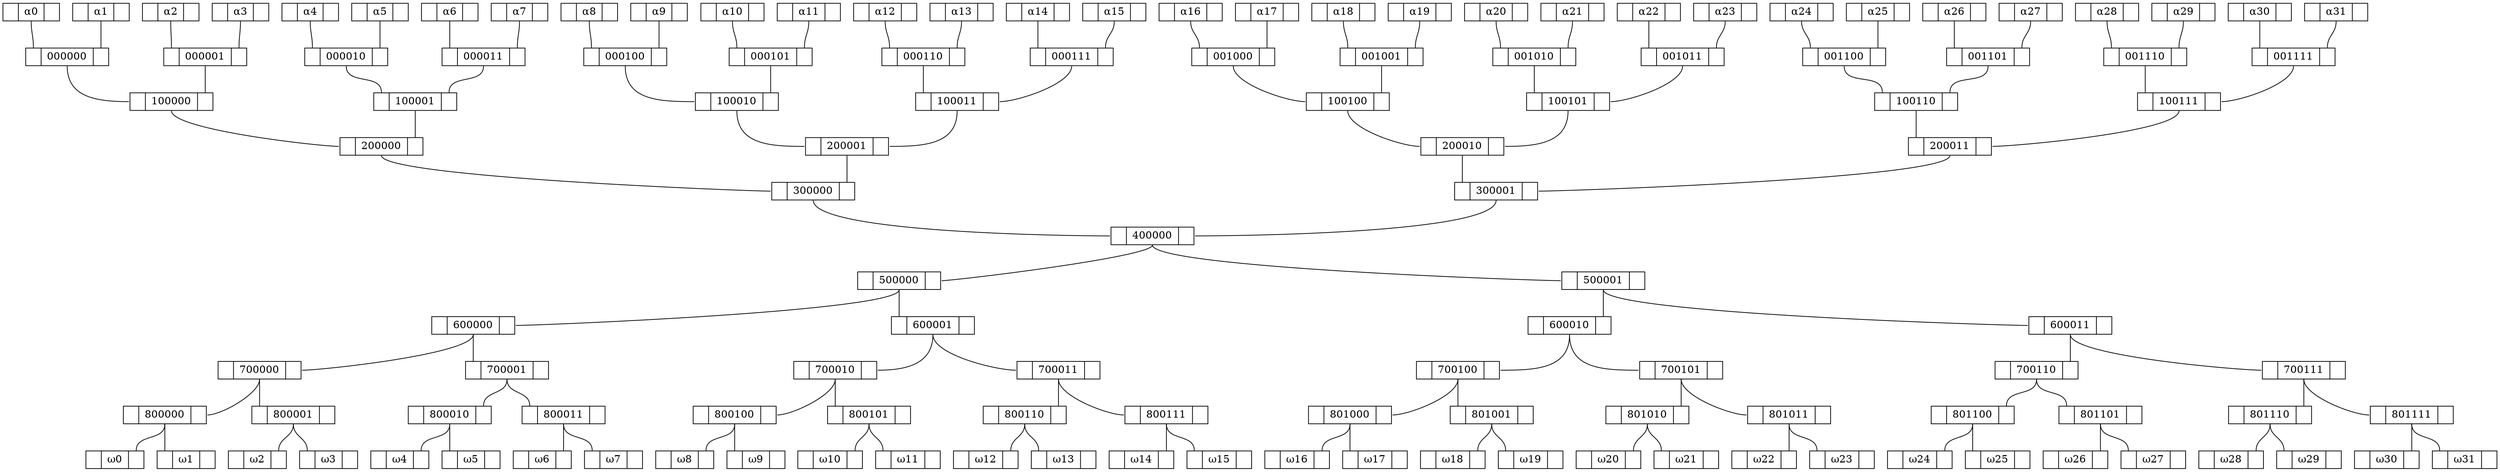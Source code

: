 graph "32 binairy tree general" {
	graph [bb="0,0,3048.5,624"];
	node [height=.1,
		label="\N",
		shape=record
	];
	α00000	 [height=0.33333,
		label="<f0> |<f1> α0|<f2>",
		pos="86.5,612",
		rects="51,600.5,71,623.5 71,600.5,102,623.5 102,600.5,122,623.5",
		width=0.98611];
	000000	 [height=0.33333,
		label="<f0> |<f1> 000000|<f2>",
		pos="136.5,552",
		rects="88,540.5,108,563.5 108,540.5,165,563.5 165,540.5,185,563.5",
		width=1.3472];
	α00000:f1 -- 000000:f0	 [pos="86.5,600 86.5,583.27 97.5,580.73 97.5,564"];
	100000	 [height=0.33333,
		label="<f0> |<f1> 100000|<f2>",
		pos="270.5,492",
		rects="222,480.5,242,503.5 242,480.5,299,503.5 299,480.5,319,503.5",
		width=1.3472];
	000000:f1 -- 100000:f0	 [pos="136.5,540 136.5,497 177.5,492 220.5,492"];
	α00001	 [height=0.33333,
		label="<f0> |<f1> α1|<f2>",
		pos="175.5,612",
		rects="140,600.5,160,623.5 160,600.5,191,623.5 191,600.5,211,623.5",
		width=0.98611];
	α00001:f1 -- 000000:f2	 [pos="175.5,600 175.5,584 175.5,580 175.5,564"];
	α00010	 [height=0.33333,
		label="<f0> |<f1> α2|<f2>",
		pos="264.5,612",
		rects="229,600.5,249,623.5 249,600.5,280,623.5 280,600.5,300,623.5",
		width=0.98611];
	000001	 [height=0.33333,
		label="<f0> |<f1> 000001|<f2>",
		pos="309.5,552",
		rects="261,540.5,281,563.5 281,540.5,338,563.5 338,540.5,358,563.5",
		width=1.3472];
	α00010:f1 -- 000001:f0	 [pos="264.5,600 264.5,583.78 270.5,580.22 270.5,564"];
	000001:f1 -- 100000:f2	 [pos="309.5,540 309.5,524 309.5,520 309.5,504"];
	α00011	 [height=0.33333,
		label="<f0> |<f1> α3|<f2>",
		pos="353.5,612",
		rects="318,600.5,338,623.5 338,600.5,369,623.5 369,600.5,389,623.5",
		width=0.98611];
	α00011:f1 -- 000001:f2	 [pos="353.5,600 353.5,583.85 348.5,580.15 348.5,564"];
	α00100	 [height=0.33333,
		label="<f0> |<f1> α4|<f2>",
		pos="442.5,612",
		rects="407,600.5,427,623.5 427,600.5,458,623.5 458,600.5,478,623.5",
		width=0.98611];
	000010	 [height=0.33333,
		label="<f0> |<f1> 000010|<f2>",
		pos="492.5,552",
		rects="444,540.5,464,563.5 464,540.5,521,563.5 521,540.5,541,563.5",
		width=1.3472];
	α00100:f1 -- 000010:f0	 [pos="442.5,600 442.5,583.27 453.5,580.73 453.5,564"];
	100001	 [height=0.33333,
		label="<f0> |<f1> 100001|<f2>",
		pos="576.5,492",
		rects="528,480.5,548,503.5 548,480.5,605,503.5 605,480.5,625,503.5",
		width=1.3472];
	000010:f1 -- 100001:f0	 [pos="492.5,540 492.5,514.39 537.5,529.61 537.5,504"];
	α00101	 [height=0.33333,
		label="<f0> |<f1> α5|<f2>",
		pos="531.5,612",
		rects="496,600.5,516,623.5 516,600.5,547,623.5 547,600.5,567,623.5",
		width=0.98611];
	α00101:f1 -- 000010:f2	 [pos="531.5,600 531.5,584 531.5,580 531.5,564"];
	α00110	 [height=0.33333,
		label="<f0> |<f1> α6|<f2>",
		pos="620.5,612",
		rects="585,600.5,605,623.5 605,600.5,636,623.5 636,600.5,656,623.5",
		width=0.98611];
	000011	 [height=0.33333,
		label="<f0> |<f1> 000011|<f2>",
		pos="659.5,552",
		rects="611,540.5,631,563.5 631,540.5,688,563.5 688,540.5,708,563.5",
		width=1.3472];
	α00110:f1 -- 000011:f0	 [pos="620.5,600 620.5,584 620.5,580 620.5,564"];
	000011:f1 -- 100001:f2	 [pos="659.5,540 659.5,514.73 615.5,529.27 615.5,504"];
	α00111	 [height=0.33333,
		label="<f0> |<f1> α7|<f2>",
		pos="709.5,612",
		rects="674,600.5,694,623.5 694,600.5,725,623.5 725,600.5,745,623.5",
		width=0.98611];
	α00111:f1 -- 000011:f2	 [pos="709.5,600 709.5,583.27 698.5,580.73 698.5,564"];
	α01000	 [height=0.33333,
		label="<f0> |<f1> α8|<f2>",
		pos="798.5,612",
		rects="763,600.5,783,623.5 783,600.5,814,623.5 814,600.5,834,623.5",
		width=0.98611];
	000100	 [height=0.33333,
		label="<f0> |<f1> 000100|<f2>",
		pos="848.5,552",
		rects="800,540.5,820,563.5 820,540.5,877,563.5 877,540.5,897,563.5",
		width=1.3472];
	α01000:f1 -- 000100:f0	 [pos="798.5,600 798.5,583.27 809.5,580.73 809.5,564"];
	100010	 [height=0.33333,
		label="<f0> |<f1> 100010|<f2>",
		pos="989.5,492",
		rects="941,480.5,961,503.5 961,480.5,1018,503.5 1018,480.5,1038,503.5",
		width=1.3472];
	000100:f1 -- 100010:f0	 [pos="848.5,540 848.5,494.27 893.77,492 939.5,492"];
	α01001	 [height=0.33333,
		label="<f0> |<f1> α9|<f2>",
		pos="887.5,612",
		rects="852,600.5,872,623.5 872,600.5,903,623.5 903,600.5,923,623.5",
		width=0.98611];
	α01001:f1 -- 000100:f2	 [pos="887.5,600 887.5,584 887.5,580 887.5,564"];
	α01010	 [height=0.33333,
		label="<f0> |<f1> α10|<f2>",
		pos="980.5,612",
		rects="941.5,600.5,961.5,623.5 961.5,600.5,999.5,623.5 999.5,600.5,1019.5,623.5",
		width=1.0833];
	000101	 [height=0.33333,
		label="<f0> |<f1> 000101|<f2>",
		pos="1028.5,552",
		rects="980,540.5,1000,563.5 1000,540.5,1057,563.5 1057,540.5,1077,563.5",
		width=1.3472];
	α01010:f1 -- 000101:f0	 [pos="980.5,600 980.5,583.51 989.5,580.49 989.5,564"];
	000101:f1 -- 100010:f2	 [pos="1028.5,540 1028.5,524 1028.5,520 1028.5,504"];
	α01011	 [height=0.33333,
		label="<f0> |<f1> α11|<f2>",
		pos="1076.5,612",
		rects="1037.5,600.5,1057.5,623.5 1057.5,600.5,1095.5,623.5 1095.5,600.5,1115.5,623.5",
		width=1.0833];
	α01011:f1 -- 000101:f2	 [pos="1076.5,600 1076.5,583.51 1067.5,580.49 1067.5,564"];
	α01100	 [height=0.33333,
		label="<f0> |<f1> α12|<f2>",
		pos="1172.5,612",
		rects="1133.5,600.5,1153.5,623.5 1153.5,600.5,1191.5,623.5 1191.5,600.5,1211.5,623.5",
		width=1.0833];
	000110	 [height=0.33333,
		label="<f0> |<f1> 000110|<f2>",
		pos="1220.5,552",
		rects="1172,540.5,1192,563.5 1192,540.5,1249,563.5 1249,540.5,1269,563.5",
		width=1.3472];
	α01100:f1 -- 000110:f0	 [pos="1172.5,600 1172.5,583.51 1181.5,580.49 1181.5,564"];
	100011	 [height=0.33333,
		label="<f0> |<f1> 100011|<f2>",
		pos="1259.5,492",
		rects="1211,480.5,1231,503.5 1231,480.5,1288,503.5 1288,480.5,1308,503.5",
		width=1.3472];
	000110:f1 -- 100011:f0	 [pos="1220.5,540 1220.5,524 1220.5,520 1220.5,504"];
	α01101	 [height=0.33333,
		label="<f0> |<f1> α13|<f2>",
		pos="1268.5,612",
		rects="1229.5,600.5,1249.5,623.5 1249.5,600.5,1287.5,623.5 1287.5,600.5,1307.5,623.5",
		width=1.0833];
	α01101:f1 -- 000110:f2	 [pos="1268.5,600 1268.5,583.51 1259.5,580.49 1259.5,564"];
	α01110	 [height=0.33333,
		label="<f0> |<f1> α14|<f2>",
		pos="1364.5,612",
		rects="1325.5,600.5,1345.5,623.5 1345.5,600.5,1383.5,623.5 1383.5,600.5,1403.5,623.5",
		width=1.0833];
	000111	 [height=0.33333,
		label="<f0> |<f1> 000111|<f2>",
		pos="1403.5,552",
		rects="1355,540.5,1375,563.5 1375,540.5,1432,563.5 1432,540.5,1452,563.5",
		width=1.3472];
	α01110:f1 -- 000111:f0	 [pos="1364.5,600 1364.5,584 1364.5,580 1364.5,564"];
	000111:f1 -- 100011:f2	 [pos="1403.5,540 1403.5,493.09 1356.4,492 1309.5,492"];
	α01111	 [height=0.33333,
		label="<f0> |<f1> α15|<f2>",
		pos="1460.5,612",
		rects="1421.5,600.5,1441.5,623.5 1441.5,600.5,1479.5,623.5 1479.5,600.5,1499.5,623.5",
		width=1.0833];
	α01111:f1 -- 000111:f2	 [pos="1460.5,600 1460.5,582.11 1442.5,581.89 1442.5,564"];
	α10000	 [height=0.33333,
		label="<f0> |<f1> α16|<f2>",
		pos="1556.5,612",
		rects="1517.5,600.5,1537.5,623.5 1537.5,600.5,1575.5,623.5 1575.5,600.5,1595.5,623.5",
		width=1.0833];
	001000	 [height=0.33333,
		label="<f0> |<f1> 001000|<f2>",
		pos="1613.5,552",
		rects="1565,540.5,1585,563.5 1585,540.5,1642,563.5 1642,540.5,1662,563.5",
		width=1.3472];
	α10000:f1 -- 001000:f0	 [pos="1556.5,600 1556.5,582.11 1574.5,581.89 1574.5,564"];
	100100	 [height=0.33333,
		label="<f0> |<f1> 100100|<f2>",
		pos="1757.5,492",
		rects="1709,480.5,1729,503.5 1729,480.5,1786,503.5 1786,480.5,1806,503.5",
		width=1.3472];
	001000:f1 -- 100100:f0	 [pos="1613.5,540 1613.5,493.09 1660.6,492 1707.5,492"];
	α10001	 [height=0.33333,
		label="<f0> |<f1> α17|<f2>",
		pos="1652.5,612",
		rects="1613.5,600.5,1633.5,623.5 1633.5,600.5,1671.5,623.5 1671.5,600.5,1691.5,623.5",
		width=1.0833];
	α10001:f1 -- 001000:f2	 [pos="1652.5,600 1652.5,584 1652.5,580 1652.5,564"];
	α10010	 [height=0.33333,
		label="<f0> |<f1> α18|<f2>",
		pos="1748.5,612",
		rects="1709.5,600.5,1729.5,623.5 1729.5,600.5,1767.5,623.5 1767.5,600.5,1787.5,623.5",
		width=1.0833];
	001001	 [height=0.33333,
		label="<f0> |<f1> 001001|<f2>",
		pos="1796.5,552",
		rects="1748,540.5,1768,563.5 1768,540.5,1825,563.5 1825,540.5,1845,563.5",
		width=1.3472];
	α10010:f1 -- 001001:f0	 [pos="1748.5,600 1748.5,583.51 1757.5,580.49 1757.5,564"];
	001001:f1 -- 100100:f2	 [pos="1796.5,540 1796.5,524 1796.5,520 1796.5,504"];
	α10011	 [height=0.33333,
		label="<f0> |<f1> α19|<f2>",
		pos="1844.5,612",
		rects="1805.5,600.5,1825.5,623.5 1825.5,600.5,1863.5,623.5 1863.5,600.5,1883.5,623.5",
		width=1.0833];
	α10011:f1 -- 001001:f2	 [pos="1844.5,600 1844.5,583.51 1835.5,580.49 1835.5,564"];
	α10100	 [height=0.33333,
		label="<f0> |<f1> α20|<f2>",
		pos="1940.5,612",
		rects="1901.5,600.5,1921.5,623.5 1921.5,600.5,1959.5,623.5 1959.5,600.5,1979.5,623.5",
		width=1.0833];
	001010	 [height=0.33333,
		label="<f0> |<f1> 001010|<f2>",
		pos="1988.5,552",
		rects="1940,540.5,1960,563.5 1960,540.5,2017,563.5 2017,540.5,2037,563.5",
		width=1.3472];
	α10100:f1 -- 001010:f0	 [pos="1940.5,600 1940.5,583.51 1949.5,580.49 1949.5,564"];
	100101	 [height=0.33333,
		label="<f0> |<f1> 100101|<f2>",
		pos="2027.5,492",
		rects="1979,480.5,1999,503.5 1999,480.5,2056,503.5 2056,480.5,2076,503.5",
		width=1.3472];
	001010:f1 -- 100101:f0	 [pos="1988.5,540 1988.5,524 1988.5,520 1988.5,504"];
	α10101	 [height=0.33333,
		label="<f0> |<f1> α21|<f2>",
		pos="2036.5,612",
		rects="1997.5,600.5,2017.5,623.5 2017.5,600.5,2055.5,623.5 2055.5,600.5,2075.5,623.5",
		width=1.0833];
	α10101:f1 -- 001010:f2	 [pos="2036.5,600 2036.5,583.51 2027.5,580.49 2027.5,564"];
	α10110	 [height=0.33333,
		label="<f0> |<f1> α22|<f2>",
		pos="2132.5,612",
		rects="2093.5,600.5,2113.5,623.5 2113.5,600.5,2151.5,623.5 2151.5,600.5,2171.5,623.5",
		width=1.0833];
	001011	 [height=0.33333,
		label="<f0> |<f1> 001011|<f2>",
		pos="2171.5,552",
		rects="2123,540.5,2143,563.5 2143,540.5,2200,563.5 2200,540.5,2220,563.5",
		width=1.3472];
	α10110:f1 -- 001011:f0	 [pos="2132.5,600 2132.5,584 2132.5,580 2132.5,564"];
	001011:f1 -- 100101:f2	 [pos="2171.5,540 2171.5,493.09 2124.4,492 2077.5,492"];
	α10111	 [height=0.33333,
		label="<f0> |<f1> α23|<f2>",
		pos="2228.5,612",
		rects="2189.5,600.5,2209.5,623.5 2209.5,600.5,2247.5,623.5 2247.5,600.5,2267.5,623.5",
		width=1.0833];
	α10111:f1 -- 001011:f2	 [pos="2228.5,600 2228.5,582.11 2210.5,581.89 2210.5,564"];
	α11000	 [height=0.33333,
		label="<f0> |<f1> α24|<f2>",
		pos="2324.5,612",
		rects="2285.5,600.5,2305.5,623.5 2305.5,600.5,2343.5,623.5 2343.5,600.5,2363.5,623.5",
		width=1.0833];
	001100	 [height=0.33333,
		label="<f0> |<f1> 001100|<f2>",
		pos="2381.5,552",
		rects="2333,540.5,2353,563.5 2353,540.5,2410,563.5 2410,540.5,2430,563.5",
		width=1.3472];
	α11000:f1 -- 001100:f0	 [pos="2324.5,600 2324.5,582.11 2342.5,581.89 2342.5,564"];
	100110	 [height=0.33333,
		label="<f0> |<f1> 100110|<f2>",
		pos="2468.5,492",
		rects="2420,480.5,2440,503.5 2440,480.5,2497,503.5 2497,480.5,2517,503.5",
		width=1.3472];
	001100:f1 -- 100110:f0	 [pos="2381.5,540 2381.5,513.33 2429.5,530.67 2429.5,504"];
	α11001	 [height=0.33333,
		label="<f0> |<f1> α25|<f2>",
		pos="2420.5,612",
		rects="2381.5,600.5,2401.5,623.5 2401.5,600.5,2439.5,623.5 2439.5,600.5,2459.5,623.5",
		width=1.0833];
	α11001:f1 -- 001100:f2	 [pos="2420.5,600 2420.5,584 2420.5,580 2420.5,564"];
	α11010	 [height=0.33333,
		label="<f0> |<f1> α26|<f2>",
		pos="2516.5,612",
		rects="2477.5,600.5,2497.5,623.5 2497.5,600.5,2535.5,623.5 2535.5,600.5,2555.5,623.5",
		width=1.0833];
	001101	 [height=0.33333,
		label="<f0> |<f1> 001101|<f2>",
		pos="2555.5,552",
		rects="2507,540.5,2527,563.5 2527,540.5,2584,563.5 2584,540.5,2604,563.5",
		width=1.3472];
	α11010:f1 -- 001101:f0	 [pos="2516.5,600 2516.5,584 2516.5,580 2516.5,564"];
	001101:f1 -- 100110:f2	 [pos="2555.5,540 2555.5,513.33 2507.5,530.67 2507.5,504"];
	α11011	 [height=0.33333,
		label="<f0> |<f1> α27|<f2>",
		pos="2612.5,612",
		rects="2573.5,600.5,2593.5,623.5 2593.5,600.5,2631.5,623.5 2631.5,600.5,2651.5,623.5",
		width=1.0833];
	α11011:f1 -- 001101:f2	 [pos="2612.5,600 2612.5,582.11 2594.5,581.89 2594.5,564"];
	α11100	 [height=0.33333,
		label="<f0> |<f1> α28|<f2>",
		pos="2708.5,612",
		rects="2669.5,600.5,2689.5,623.5 2689.5,600.5,2727.5,623.5 2727.5,600.5,2747.5,623.5",
		width=1.0833];
	001110	 [height=0.33333,
		label="<f0> |<f1> 001110|<f2>",
		pos="2756.5,552",
		rects="2708,540.5,2728,563.5 2728,540.5,2785,563.5 2785,540.5,2805,563.5",
		width=1.3472];
	α11100:f1 -- 001110:f0	 [pos="2708.5,600 2708.5,583.51 2717.5,580.49 2717.5,564"];
	100111	 [height=0.33333,
		label="<f0> |<f1> 100111|<f2>",
		pos="2795.5,492",
		rects="2747,480.5,2767,503.5 2767,480.5,2824,503.5 2824,480.5,2844,503.5",
		width=1.3472];
	001110:f1 -- 100111:f0	 [pos="2756.5,540 2756.5,524 2756.5,520 2756.5,504"];
	α11101	 [height=0.33333,
		label="<f0> |<f1> α29|<f2>",
		pos="2804.5,612",
		rects="2765.5,600.5,2785.5,623.5 2785.5,600.5,2823.5,623.5 2823.5,600.5,2843.5,623.5",
		width=1.0833];
	α11101:f1 -- 001110:f2	 [pos="2804.5,600 2804.5,583.51 2795.5,580.49 2795.5,564"];
	α11110	 [height=0.33333,
		label="<f0> |<f1> α30|<f2>",
		pos="2900.5,612",
		rects="2861.5,600.5,2881.5,623.5 2881.5,600.5,2919.5,623.5 2919.5,600.5,2939.5,623.5",
		width=1.0833];
	001111	 [height=0.33333,
		label="<f0> |<f1> 001111|<f2>",
		pos="2939.5,552",
		rects="2891,540.5,2911,563.5 2911,540.5,2968,563.5 2968,540.5,2988,563.5",
		width=1.3472];
	α11110:f1 -- 001111:f0	 [pos="2900.5,600 2900.5,584 2900.5,580 2900.5,564"];
	001111:f1 -- 100111:f2	 [pos="2939.5,540 2939.5,493.09 2892.4,492 2845.5,492"];
	α11111	 [height=0.33333,
		label="<f0> |<f1> α31|<f2>",
		pos="2996.5,612",
		rects="2957.5,600.5,2977.5,623.5 2977.5,600.5,3015.5,623.5 3015.5,600.5,3035.5,623.5",
		width=1.0833];
	α11111:f1 -- 001111:f2	 [pos="2996.5,600 2996.5,582.11 2978.5,581.89 2978.5,564"];
	ω00000	 [height=0.33333,
		label="<f0> |<f1> ω0|<f2>",
		pos="36.5,12",
		rects="0,0.5,20,23.5 20,0.5,53,23.5 53,0.5,73,23.5",
		width=1.0139];
	ω00001	 [height=0.33333,
		label="<f0> |<f1> ω1|<f2>",
		pos="127.5,12",
		rects="91,0.5,111,23.5 111,0.5,144,23.5 144,0.5,164,23.5",
		width=1.0139];
	ω00010	 [height=0.33333,
		label="<f0> |<f1> ω2|<f2>",
		pos="218.5,12",
		rects="182,0.5,202,23.5 202,0.5,235,23.5 235,0.5,255,23.5",
		width=1.0139];
	ω00011	 [height=0.33333,
		label="<f0> |<f1> ω3|<f2>",
		pos="309.5,12",
		rects="273,0.5,293,23.5 293,0.5,326,23.5 326,0.5,346,23.5",
		width=1.0139];
	ω00100	 [height=0.33333,
		label="<f0> |<f1> ω4|<f2>",
		pos="400.5,12",
		rects="364,0.5,384,23.5 384,0.5,417,23.5 417,0.5,437,23.5",
		width=1.0139];
	ω00101	 [height=0.33333,
		label="<f0> |<f1> ω5|<f2>",
		pos="491.5,12",
		rects="455,0.5,475,23.5 475,0.5,508,23.5 508,0.5,528,23.5",
		width=1.0139];
	ω00110	 [height=0.33333,
		label="<f0> |<f1> ω6|<f2>",
		pos="582.5,12",
		rects="546,0.5,566,23.5 566,0.5,599,23.5 599,0.5,619,23.5",
		width=1.0139];
	ω00111	 [height=0.33333,
		label="<f0> |<f1> ω7|<f2>",
		pos="673.5,12",
		rects="637,0.5,657,23.5 657,0.5,690,23.5 690,0.5,710,23.5",
		width=1.0139];
	ω01000	 [height=0.33333,
		label="<f0> |<f1> ω8|<f2>",
		pos="764.5,12",
		rects="728,0.5,748,23.5 748,0.5,781,23.5 781,0.5,801,23.5",
		width=1.0139];
	ω01001	 [height=0.33333,
		label="<f0> |<f1> ω9|<f2>",
		pos="855.5,12",
		rects="819,0.5,839,23.5 839,0.5,872,23.5 872,0.5,892,23.5",
		width=1.0139];
	ω01010	 [height=0.33333,
		label="<f0> |<f1> ω10|<f2>",
		pos="950.5,12",
		rects="910.5,0.5,930.5,23.5 930.5,0.5,970.5,23.5 970.5,0.5,990.5,23.5",
		width=1.1111];
	ω01011	 [height=0.33333,
		label="<f0> |<f1> ω11|<f2>",
		pos="1048.5,12",
		rects="1008.5,0.5,1028.5,23.5 1028.5,0.5,1068.5,23.5 1068.5,0.5,1088.5,23.5",
		width=1.1111];
	ω01100	 [height=0.33333,
		label="<f0> |<f1> ω12|<f2>",
		pos="1146.5,12",
		rects="1106.5,0.5,1126.5,23.5 1126.5,0.5,1166.5,23.5 1166.5,0.5,1186.5,23.5",
		width=1.1111];
	ω01101	 [height=0.33333,
		label="<f0> |<f1> ω13|<f2>",
		pos="1244.5,12",
		rects="1204.5,0.5,1224.5,23.5 1224.5,0.5,1264.5,23.5 1264.5,0.5,1284.5,23.5",
		width=1.1111];
	ω01110	 [height=0.33333,
		label="<f0> |<f1> ω14|<f2>",
		pos="1342.5,12",
		rects="1302.5,0.5,1322.5,23.5 1322.5,0.5,1362.5,23.5 1362.5,0.5,1382.5,23.5",
		width=1.1111];
	ω01111	 [height=0.33333,
		label="<f0> |<f1> ω15|<f2>",
		pos="1440.5,12",
		rects="1400.5,0.5,1420.5,23.5 1420.5,0.5,1460.5,23.5 1460.5,0.5,1480.5,23.5",
		width=1.1111];
	ω10000	 [height=0.33333,
		label="<f0> |<f1> ω16|<f2>",
		pos="1538.5,12",
		rects="1498.5,0.5,1518.5,23.5 1518.5,0.5,1558.5,23.5 1558.5,0.5,1578.5,23.5",
		width=1.1111];
	ω10001	 [height=0.33333,
		label="<f0> |<f1> ω17|<f2>",
		pos="1636.5,12",
		rects="1596.5,0.5,1616.5,23.5 1616.5,0.5,1656.5,23.5 1656.5,0.5,1676.5,23.5",
		width=1.1111];
	ω10010	 [height=0.33333,
		label="<f0> |<f1> ω18|<f2>",
		pos="1734.5,12",
		rects="1694.5,0.5,1714.5,23.5 1714.5,0.5,1754.5,23.5 1754.5,0.5,1774.5,23.5",
		width=1.1111];
	ω10011	 [height=0.33333,
		label="<f0> |<f1> ω19|<f2>",
		pos="1832.5,12",
		rects="1792.5,0.5,1812.5,23.5 1812.5,0.5,1852.5,23.5 1852.5,0.5,1872.5,23.5",
		width=1.1111];
	ω10100	 [height=0.33333,
		label="<f0> |<f1> ω20|<f2>",
		pos="1930.5,12",
		rects="1890.5,0.5,1910.5,23.5 1910.5,0.5,1950.5,23.5 1950.5,0.5,1970.5,23.5",
		width=1.1111];
	ω10101	 [height=0.33333,
		label="<f0> |<f1> ω21|<f2>",
		pos="2028.5,12",
		rects="1988.5,0.5,2008.5,23.5 2008.5,0.5,2048.5,23.5 2048.5,0.5,2068.5,23.5",
		width=1.1111];
	ω10110	 [height=0.33333,
		label="<f0> |<f1> ω22|<f2>",
		pos="2126.5,12",
		rects="2086.5,0.5,2106.5,23.5 2106.5,0.5,2146.5,23.5 2146.5,0.5,2166.5,23.5",
		width=1.1111];
	ω10111	 [height=0.33333,
		label="<f0> |<f1> ω23|<f2>",
		pos="2224.5,12",
		rects="2184.5,0.5,2204.5,23.5 2204.5,0.5,2244.5,23.5 2244.5,0.5,2264.5,23.5",
		width=1.1111];
	ω11000	 [height=0.33333,
		label="<f0> |<f1> ω24|<f2>",
		pos="2322.5,12",
		rects="2282.5,0.5,2302.5,23.5 2302.5,0.5,2342.5,23.5 2342.5,0.5,2362.5,23.5",
		width=1.1111];
	ω11001	 [height=0.33333,
		label="<f0> |<f1> ω25|<f2>",
		pos="2420.5,12",
		rects="2380.5,0.5,2400.5,23.5 2400.5,0.5,2440.5,23.5 2440.5,0.5,2460.5,23.5",
		width=1.1111];
	ω11010	 [height=0.33333,
		label="<f0> |<f1> ω26|<f2>",
		pos="2518.5,12",
		rects="2478.5,0.5,2498.5,23.5 2498.5,0.5,2538.5,23.5 2538.5,0.5,2558.5,23.5",
		width=1.1111];
	ω11011	 [height=0.33333,
		label="<f0> |<f1> ω27|<f2>",
		pos="2616.5,12",
		rects="2576.5,0.5,2596.5,23.5 2596.5,0.5,2636.5,23.5 2636.5,0.5,2656.5,23.5",
		width=1.1111];
	ω11100	 [height=0.33333,
		label="<f0> |<f1> ω28|<f2>",
		pos="2714.5,12",
		rects="2674.5,0.5,2694.5,23.5 2694.5,0.5,2734.5,23.5 2734.5,0.5,2754.5,23.5",
		width=1.1111];
	ω11101	 [height=0.33333,
		label="<f0> |<f1> ω29|<f2>",
		pos="2812.5,12",
		rects="2772.5,0.5,2792.5,23.5 2792.5,0.5,2832.5,23.5 2832.5,0.5,2852.5,23.5",
		width=1.1111];
	ω11110	 [height=0.33333,
		label="<f0> |<f1> ω30|<f2>",
		pos="2910.5,12",
		rects="2870.5,0.5,2890.5,23.5 2890.5,0.5,2930.5,23.5 2930.5,0.5,2950.5,23.5",
		width=1.1111];
	ω11111	 [height=0.33333,
		label="<f0> |<f1> ω31|<f2>",
		pos="3008.5,12",
		rects="2968.5,0.5,2988.5,23.5 2988.5,0.5,3028.5,23.5 3028.5,0.5,3048.5,23.5",
		width=1.1111];
	200000	 [height=0.33333,
		label="<f0> |<f1> 200000|<f2>",
		pos="537.5,432",
		rects="489,420.5,509,443.5 509,420.5,566,443.5 566,420.5,586,443.5",
		width=1.3472];
	100000:f1 -- 200000:f0	 [pos="270.5,480 270.5,455.31 462.81,432 487.5,432"];
	100001:f1 -- 200000:f2	 [pos="576.5,480 576.5,464 576.5,460 576.5,444"];
	200001	 [height=0.33333,
		label="<f0> |<f1> 200001|<f2>",
		pos="1124.5,432",
		rects="1076,420.5,1096,443.5 1096,420.5,1153,443.5 1153,420.5,1173,443.5",
		width=1.3472];
	100010:f1 -- 200001:f0	 [pos="989.5,480 989.5,436.61 1031.1,432 1074.5,432"];
	100011:f1 -- 200001:f2	 [pos="1259.5,480 1259.5,436.61 1217.9,432 1174.5,432"];
	200010	 [height=0.33333,
		label="<f0> |<f1> 200010|<f2>",
		pos="1892.5,432",
		rects="1844,420.5,1864,443.5 1864,420.5,1921,443.5 1921,420.5,1941,443.5",
		width=1.3472];
	100100:f1 -- 200010:f0	 [pos="1757.5,480 1757.5,436.61 1799.1,432 1842.5,432"];
	100101:f1 -- 200010:f2	 [pos="2027.5,480 2027.5,436.61 1985.9,432 1942.5,432"];
	200011	 [height=0.33333,
		label="<f0> |<f1> 200011|<f2>",
		pos="2507.5,432",
		rects="2459,420.5,2479,443.5 2479,420.5,2536,443.5 2536,420.5,2556,443.5",
		width=1.3472];
	100110:f1 -- 200011:f0	 [pos="2468.5,480 2468.5,464 2468.5,460 2468.5,444"];
	100111:f1 -- 200011:f2	 [pos="2795.5,480 2795.5,453.02 2584.5,432 2557.5,432"];
	800000	 [height=0.33333,
		label="<f0> |<f1> 800000|<f2>",
		pos="100.5,72",
		rects="52,60.5,72,83.5 72,60.5,129,83.5 129,60.5,149,83.5",
		width=1.3472];
	800000:f1 -- ω00000:f2	 [pos="100.5,60 100.5,37.056 63.5,46.944 63.5,24"];
	800000:f1 -- ω00001:f0	 [pos="100.5,60 100.5,44 100.5,40 100.5,24"];
	800001	 [height=0.33333,
		label="<f0> |<f1> 800001|<f2>",
		pos="264.5,72",
		rects="216,60.5,236,83.5 236,60.5,293,83.5 293,60.5,313,83.5",
		width=1.3472];
	800001:f1 -- ω00010:f2	 [pos="264.5,60 264.5,41.908 245.5,42.092 245.5,24"];
	800001:f1 -- ω00011:f0	 [pos="264.5,60 264.5,42.111 282.5,41.889 282.5,24"];
	800010	 [height=0.33333,
		label="<f0> |<f1> 800010|<f2>",
		pos="464.5,72",
		rects="416,60.5,436,83.5 436,60.5,493,83.5 493,60.5,513,83.5",
		width=1.3472];
	800010:f1 -- ω00100:f2	 [pos="464.5,60 464.5,37.056 427.5,46.944 427.5,24"];
	800010:f1 -- ω00101:f0	 [pos="464.5,60 464.5,44 464.5,40 464.5,24"];
	800011	 [height=0.33333,
		label="<f0> |<f1> 800011|<f2>",
		pos="609.5,72",
		rects="561,60.5,581,83.5 581,60.5,638,83.5 638,60.5,658,83.5",
		width=1.3472];
	800011:f1 -- ω00110:f2	 [pos="609.5,60 609.5,44 609.5,40 609.5,24"];
	800011:f1 -- ω00111:f0	 [pos="609.5,60 609.5,37.056 646.5,46.944 646.5,24"];
	800100	 [height=0.33333,
		label="<f0> |<f1> 800100|<f2>",
		pos="828.5,72",
		rects="780,60.5,800,83.5 800,60.5,857,83.5 857,60.5,877,83.5",
		width=1.3472];
	800100:f1 -- ω01000:f2	 [pos="828.5,60 828.5,37.056 791.5,46.944 791.5,24"];
	800100:f1 -- ω01001:f0	 [pos="828.5,60 828.5,44 828.5,40 828.5,24"];
	800101	 [height=0.33333,
		label="<f0> |<f1> 800101|<f2>",
		pos="999.5,72",
		rects="951,60.5,971,83.5 971,60.5,1028,83.5 1028,60.5,1048,83.5",
		width=1.3472];
	800101:f1 -- ω01010:f2	 [pos="999.5,60 999.5,41.908 980.5,42.092 980.5,24"];
	800101:f1 -- ω01011:f0	 [pos="999.5,60 999.5,41.908 1018.5,42.092 1018.5,24"];
	800110	 [height=0.33333,
		label="<f0> |<f1> 800110|<f2>",
		pos="1195.5,72",
		rects="1147,60.5,1167,83.5 1167,60.5,1224,83.5 1224,60.5,1244,83.5",
		width=1.3472];
	800110:f1 -- ω01100:f2	 [pos="1195.5,60 1195.5,41.908 1176.5,42.092 1176.5,24"];
	800110:f1 -- ω01101:f0	 [pos="1195.5,60 1195.5,41.908 1214.5,42.092 1214.5,24"];
	800111	 [height=0.33333,
		label="<f0> |<f1> 800111|<f2>",
		pos="1372.5,72",
		rects="1324,60.5,1344,83.5 1344,60.5,1401,83.5 1401,60.5,1421,83.5",
		width=1.3472];
	800111:f1 -- ω01110:f2	 [pos="1372.5,60 1372.5,44 1372.5,40 1372.5,24"];
	800111:f1 -- ω01111:f0	 [pos="1372.5,60 1372.5,36.736 1410.5,47.264 1410.5,24"];
	801000	 [height=0.33333,
		label="<f0> |<f1> 801000|<f2>",
		pos="1606.5,72",
		rects="1558,60.5,1578,83.5 1578,60.5,1635,83.5 1635,60.5,1655,83.5",
		width=1.3472];
	801000:f1 -- ω10000:f2	 [pos="1606.5,60 1606.5,36.736 1568.5,47.264 1568.5,24"];
	801000:f1 -- ω10001:f0	 [pos="1606.5,60 1606.5,44 1606.5,40 1606.5,24"];
	801001	 [height=0.33333,
		label="<f0> |<f1> 801001|<f2>",
		pos="1783.5,72",
		rects="1735,60.5,1755,83.5 1755,60.5,1812,83.5 1812,60.5,1832,83.5",
		width=1.3472];
	801001:f1 -- ω10010:f2	 [pos="1783.5,60 1783.5,41.908 1764.5,42.092 1764.5,24"];
	801001:f1 -- ω10011:f0	 [pos="1783.5,60 1783.5,41.908 1802.5,42.092 1802.5,24"];
	801010	 [height=0.33333,
		label="<f0> |<f1> 801010|<f2>",
		pos="1979.5,72",
		rects="1931,60.5,1951,83.5 1951,60.5,2008,83.5 2008,60.5,2028,83.5",
		width=1.3472];
	801010:f1 -- ω10100:f2	 [pos="1979.5,60 1979.5,41.908 1960.5,42.092 1960.5,24"];
	801010:f1 -- ω10101:f0	 [pos="1979.5,60 1979.5,41.908 1998.5,42.092 1998.5,24"];
	801011	 [height=0.33333,
		label="<f0> |<f1> 801011|<f2>",
		pos="2156.5,72",
		rects="2108,60.5,2128,83.5 2128,60.5,2185,83.5 2185,60.5,2205,83.5",
		width=1.3472];
	801011:f1 -- ω10110:f2	 [pos="2156.5,60 2156.5,44 2156.5,40 2156.5,24"];
	801011:f1 -- ω10111:f0	 [pos="2156.5,60 2156.5,36.736 2194.5,47.264 2194.5,24"];
	801100	 [height=0.33333,
		label="<f0> |<f1> 801100|<f2>",
		pos="2390.5,72",
		rects="2342,60.5,2362,83.5 2362,60.5,2419,83.5 2419,60.5,2439,83.5",
		width=1.3472];
	801100:f1 -- ω11000:f2	 [pos="2390.5,60 2390.5,36.736 2352.5,47.264 2352.5,24"];
	801100:f1 -- ω11001:f0	 [pos="2390.5,60 2390.5,44 2390.5,40 2390.5,24"];
	801101	 [height=0.33333,
		label="<f0> |<f1> 801101|<f2>",
		pos="2548.5,72",
		rects="2500,60.5,2520,83.5 2520,60.5,2577,83.5 2577,60.5,2597,83.5",
		width=1.3472];
	801101:f1 -- ω11010:f2	 [pos="2548.5,60 2548.5,44 2548.5,40 2548.5,24"];
	801101:f1 -- ω11011:f0	 [pos="2548.5,60 2548.5,36.736 2586.5,47.264 2586.5,24"];
	801110	 [height=0.33333,
		label="<f0> |<f1> 801110|<f2>",
		pos="2763.5,72",
		rects="2715,60.5,2735,83.5 2735,60.5,2792,83.5 2792,60.5,2812,83.5",
		width=1.3472];
	801110:f1 -- ω11100:f2	 [pos="2763.5,60 2763.5,41.908 2744.5,42.092 2744.5,24"];
	801110:f1 -- ω11101:f0	 [pos="2763.5,60 2763.5,41.908 2782.5,42.092 2782.5,24"];
	801111	 [height=0.33333,
		label="<f0> |<f1> 801111|<f2>",
		pos="2940.5,72",
		rects="2892,60.5,2912,83.5 2912,60.5,2969,83.5 2969,60.5,2989,83.5",
		width=1.3472];
	801111:f1 -- ω11110:f2	 [pos="2940.5,60 2940.5,44 2940.5,40 2940.5,24"];
	801111:f1 -- ω11111:f0	 [pos="2940.5,60 2940.5,36.736 2978.5,47.264 2978.5,24"];
	300000	 [height=0.33333,
		label="<f0> |<f1> 300000|<f2>",
		pos="1085.5,372",
		rects="1037,360.5,1057,383.5 1057,360.5,1114,383.5 1114,360.5,1134,383.5",
		width=1.3472];
	200000:f1 -- 300000:f0	 [pos="537.5,420 537.5,392.21 1007.7,372 1035.5,372"];
	200001:f1 -- 300000:f2	 [pos="1124.5,420 1124.5,404 1124.5,400 1124.5,384"];
	300001	 [height=0.33333,
		label="<f0> |<f1> 300001|<f2>",
		pos="1931.5,372",
		rects="1883,360.5,1903,383.5 1903,360.5,1960,383.5 1960,360.5,1980,383.5",
		width=1.3472];
	200010:f1 -- 300001:f0	 [pos="1892.5,420 1892.5,404 1892.5,400 1892.5,384"];
	200011:f1 -- 300001:f2	 [pos="2507.5,420 2507.5,390.66 2010.8,372 1981.5,372"];
	700000	 [height=0.33333,
		label="<f0> |<f1> 700000|<f2>",
		pos="225.5,132",
		rects="177,120.5,197,143.5 197,120.5,254,143.5 254,120.5,274,143.5",
		width=1.3472];
	700000:f1 -- 800000:f2	 [pos="225.5,120 225.5,100.21 170.29,72 150.5,72"];
	700000:f1 -- 800001:f0	 [pos="225.5,120 225.5,104 225.5,100 225.5,84"];
	700001	 [height=0.33333,
		label="<f0> |<f1> 700001|<f2>",
		pos="537.5,132",
		rects="489,120.5,509,143.5 509,120.5,566,143.5 566,120.5,586,143.5",
		width=1.3472];
	700001:f1 -- 800010:f2	 [pos="537.5,120 537.5,97.992 503.5,106.01 503.5,84"];
	700001:f1 -- 800011:f0	 [pos="537.5,120 537.5,98.295 570.5,105.71 570.5,84"];
	700010	 [height=0.33333,
		label="<f0> |<f1> 700010|<f2>",
		pos="960.5,132",
		rects="912,120.5,932,143.5 932,120.5,989,143.5 989,120.5,1009,143.5",
		width=1.3472];
	700010:f1 -- 800100:f2	 [pos="960.5,120 960.5,98.885 899.61,72 878.5,72"];
	700010:f1 -- 800101:f0	 [pos="960.5,120 960.5,104 960.5,100 960.5,84"];
	700011	 [height=0.33333,
		label="<f0> |<f1> 700011|<f2>",
		pos="1234.5,132",
		rects="1186,120.5,1206,143.5 1206,120.5,1263,143.5 1263,120.5,1283,143.5",
		width=1.3472];
	700011:f1 -- 800110:f2	 [pos="1234.5,120 1234.5,104 1234.5,100 1234.5,84"];
	700011:f1 -- 800111:f0	 [pos="1234.5,120 1234.5,97.725 1300.2,72 1322.5,72"];
	700100	 [height=0.33333,
		label="<f0> |<f1> 700100|<f2>",
		pos="1744.5,132",
		rects="1696,120.5,1716,143.5 1716,120.5,1773,143.5 1773,120.5,1793,143.5",
		width=1.3472];
	700100:f1 -- 801000:f2	 [pos="1744.5,120 1744.5,97.725 1678.8,72 1656.5,72"];
	700100:f1 -- 801001:f0	 [pos="1744.5,120 1744.5,104 1744.5,100 1744.5,84"];
	700101	 [height=0.33333,
		label="<f0> |<f1> 700101|<f2>",
		pos="2018.5,132",
		rects="1970,120.5,1990,143.5 1990,120.5,2047,143.5 2047,120.5,2067,143.5",
		width=1.3472];
	700101:f1 -- 801010:f2	 [pos="2018.5,120 2018.5,104 2018.5,100 2018.5,84"];
	700101:f1 -- 801011:f0	 [pos="2018.5,120 2018.5,97.725 2084.2,72 2106.5,72"];
	700110	 [height=0.33333,
		label="<f0> |<f1> 700110|<f2>",
		pos="2469.5,132",
		rects="2421,120.5,2441,143.5 2441,120.5,2498,143.5 2498,120.5,2518,143.5",
		width=1.3472];
	700110:f1 -- 801100:f2	 [pos="2469.5,120 2469.5,96.082 2429.5,107.92 2429.5,84"];
	700110:f1 -- 801101:f0	 [pos="2469.5,120 2469.5,96.082 2509.5,107.92 2509.5,84"];
	700111	 [height=0.33333,
		label="<f0> |<f1> 700111|<f2>",
		pos="2802.5,132",
		rects="2754,120.5,2774,143.5 2774,120.5,2831,143.5 2831,120.5,2851,143.5",
		width=1.3472];
	700111:f1 -- 801110:f2	 [pos="2802.5,120 2802.5,104 2802.5,100 2802.5,84"];
	700111:f1 -- 801111:f0	 [pos="2802.5,120 2802.5,97.725 2868.2,72 2890.5,72"];
	400000	 [height=0.33333,
		label="<f0> |<f1> 400000|<f2>",
		pos="1508.5,312",
		rects="1460,300.5,1480,323.5 1480,300.5,1537,323.5 1537,300.5,1557,323.5",
		width=1.3472];
	300000:f1 -- 400000:f0	 [pos="1085.5,360 1085.5,318.21 1416.7,312 1458.5,312"];
	300001:f1 -- 400000:f2	 [pos="1931.5,360 1931.5,318.21 1600.3,312 1558.5,312"];
	600000	 [height=0.33333,
		label="<f0> |<f1> 600000|<f2>",
		pos="498.5,192",
		rects="450,180.5,470,203.5 470,180.5,527,203.5 527,180.5,547,203.5",
		width=1.3472];
	600000:f1 -- 700000:f2	 [pos="498.5,180 498.5,154.65 300.85,132 275.5,132"];
	600000:f1 -- 700001:f0	 [pos="498.5,180 498.5,164 498.5,160 498.5,144"];
	600001	 [height=0.33333,
		label="<f0> |<f1> 600001|<f2>",
		pos="1097.5,192",
		rects="1049,180.5,1069,203.5 1069,180.5,1126,203.5 1126,180.5,1146,203.5",
		width=1.3472];
	600001:f1 -- 700010:f2	 [pos="1097.5,180 1097.5,135.84 1054.7,132 1010.5,132"];
	600001:f1 -- 700011:f0	 [pos="1097.5,180 1097.5,135.84 1140.3,132 1184.5,132"];
	600010	 [height=0.33333,
		label="<f0> |<f1> 600010|<f2>",
		pos="1862.5,192",
		rects="1814,180.5,1834,203.5 1834,180.5,1891,203.5 1891,180.5,1911,203.5",
		width=1.3472];
	600010:f1 -- 700100:f2	 [pos="1862.5,180 1862.5,143.01 1831.5,132 1794.5,132"];
	600010:f1 -- 700101:f0	 [pos="1862.5,180 1862.5,154.14 1942.6,132 1968.5,132"];
	600011	 [height=0.33333,
		label="<f0> |<f1> 600011|<f2>",
		pos="2508.5,192",
		rects="2460,180.5,2480,203.5 2480,180.5,2537,203.5 2537,180.5,2557,203.5",
		width=1.3472];
	600011:f1 -- 700110:f2	 [pos="2508.5,180 2508.5,164 2508.5,160 2508.5,144"];
	600011:f1 -- 700111:f0	 [pos="2508.5,180 2508.5,152.37 2724.9,132 2752.5,132"];
	500000	 [height=0.33333,
		label="<f0> |<f1> 500000|<f2>",
		pos="1058.5,252",
		rects="1010,240.5,1030,263.5 1030,240.5,1087,263.5 1087,240.5,1107,263.5",
		width=1.3472];
	400000:f1 -- 500000:f2	 [pos="1508.5,300 1508.5,255.24 1153.3,252 1108.5,252"];
	500001	 [height=0.33333,
		label="<f0> |<f1> 500001|<f2>",
		pos="1901.5,252",
		rects="1853,240.5,1873,263.5 1873,240.5,1930,263.5 1930,240.5,1950,263.5",
		width=1.3472];
	400000:f1 -- 500001:f0	 [pos="1508.5,300 1508.5,261.52 1813,252 1851.5,252"];
	500000:f1 -- 600000:f2	 [pos="1058.5,240 1058.5,211.54 576.96,192 548.5,192"];
	500000:f1 -- 600001:f0	 [pos="1058.5,240 1058.5,224 1058.5,220 1058.5,204"];
	500001:f1 -- 600010:f2	 [pos="1901.5,240 1901.5,224 1901.5,220 1901.5,204"];
	500001:f1 -- 600011:f0	 [pos="1901.5,240 1901.5,208.94 2427.4,192 2458.5,192"];
}

